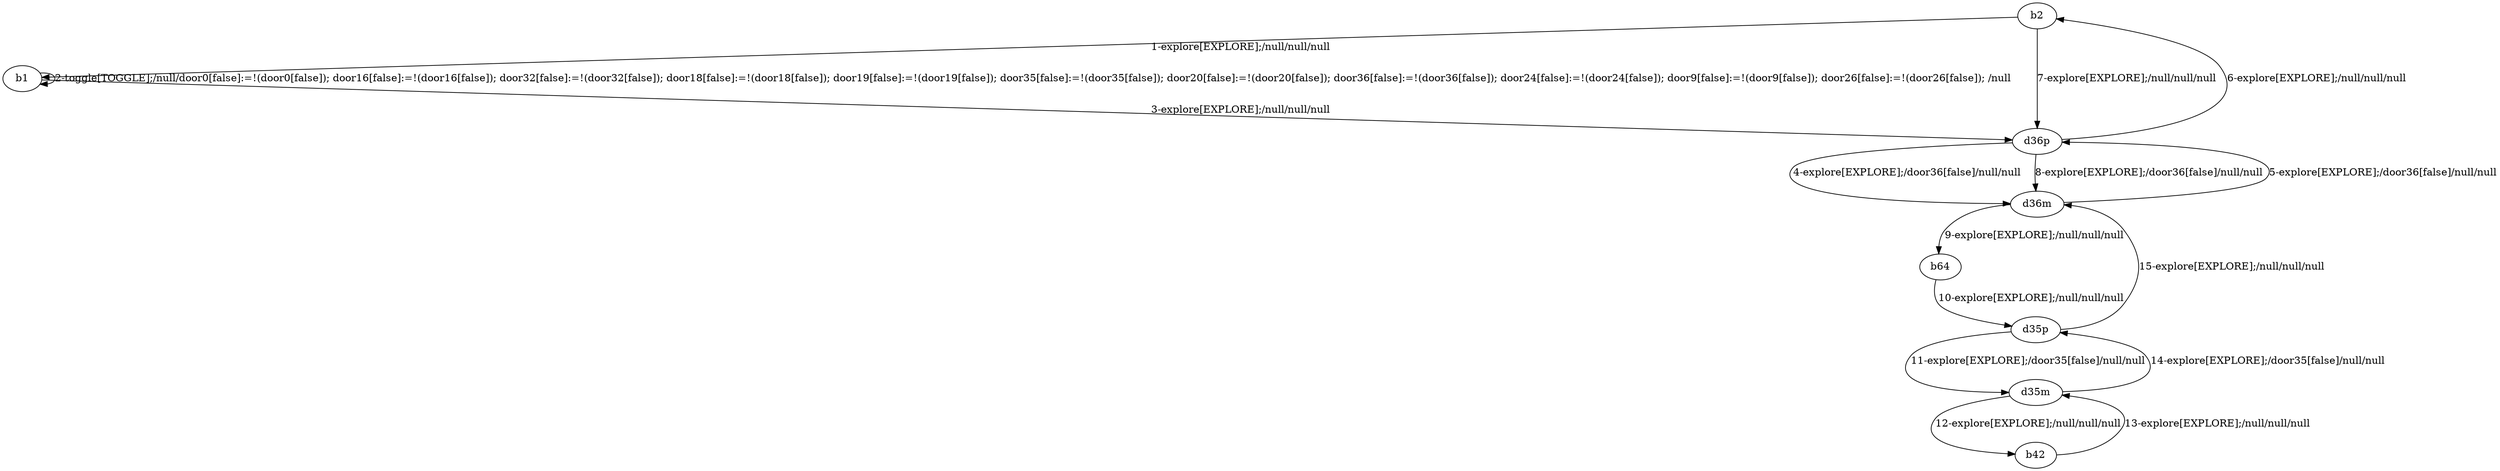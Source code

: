 # Total number of goals covered by this test: 3
# d36m --> d36p
# d35p --> d36m
# d35m --> d35p

digraph g {
"b2" -> "b1" [label = "1-explore[EXPLORE];/null/null/null"];
"b1" -> "b1" [label = "2-toggle[TOGGLE];/null/door0[false]:=!(door0[false]); door16[false]:=!(door16[false]); door32[false]:=!(door32[false]); door18[false]:=!(door18[false]); door19[false]:=!(door19[false]); door35[false]:=!(door35[false]); door20[false]:=!(door20[false]); door36[false]:=!(door36[false]); door24[false]:=!(door24[false]); door9[false]:=!(door9[false]); door26[false]:=!(door26[false]); /null"];
"b1" -> "d36p" [label = "3-explore[EXPLORE];/null/null/null"];
"d36p" -> "d36m" [label = "4-explore[EXPLORE];/door36[false]/null/null"];
"d36m" -> "d36p" [label = "5-explore[EXPLORE];/door36[false]/null/null"];
"d36p" -> "b2" [label = "6-explore[EXPLORE];/null/null/null"];
"b2" -> "d36p" [label = "7-explore[EXPLORE];/null/null/null"];
"d36p" -> "d36m" [label = "8-explore[EXPLORE];/door36[false]/null/null"];
"d36m" -> "b64" [label = "9-explore[EXPLORE];/null/null/null"];
"b64" -> "d35p" [label = "10-explore[EXPLORE];/null/null/null"];
"d35p" -> "d35m" [label = "11-explore[EXPLORE];/door35[false]/null/null"];
"d35m" -> "b42" [label = "12-explore[EXPLORE];/null/null/null"];
"b42" -> "d35m" [label = "13-explore[EXPLORE];/null/null/null"];
"d35m" -> "d35p" [label = "14-explore[EXPLORE];/door35[false]/null/null"];
"d35p" -> "d36m" [label = "15-explore[EXPLORE];/null/null/null"];
}
